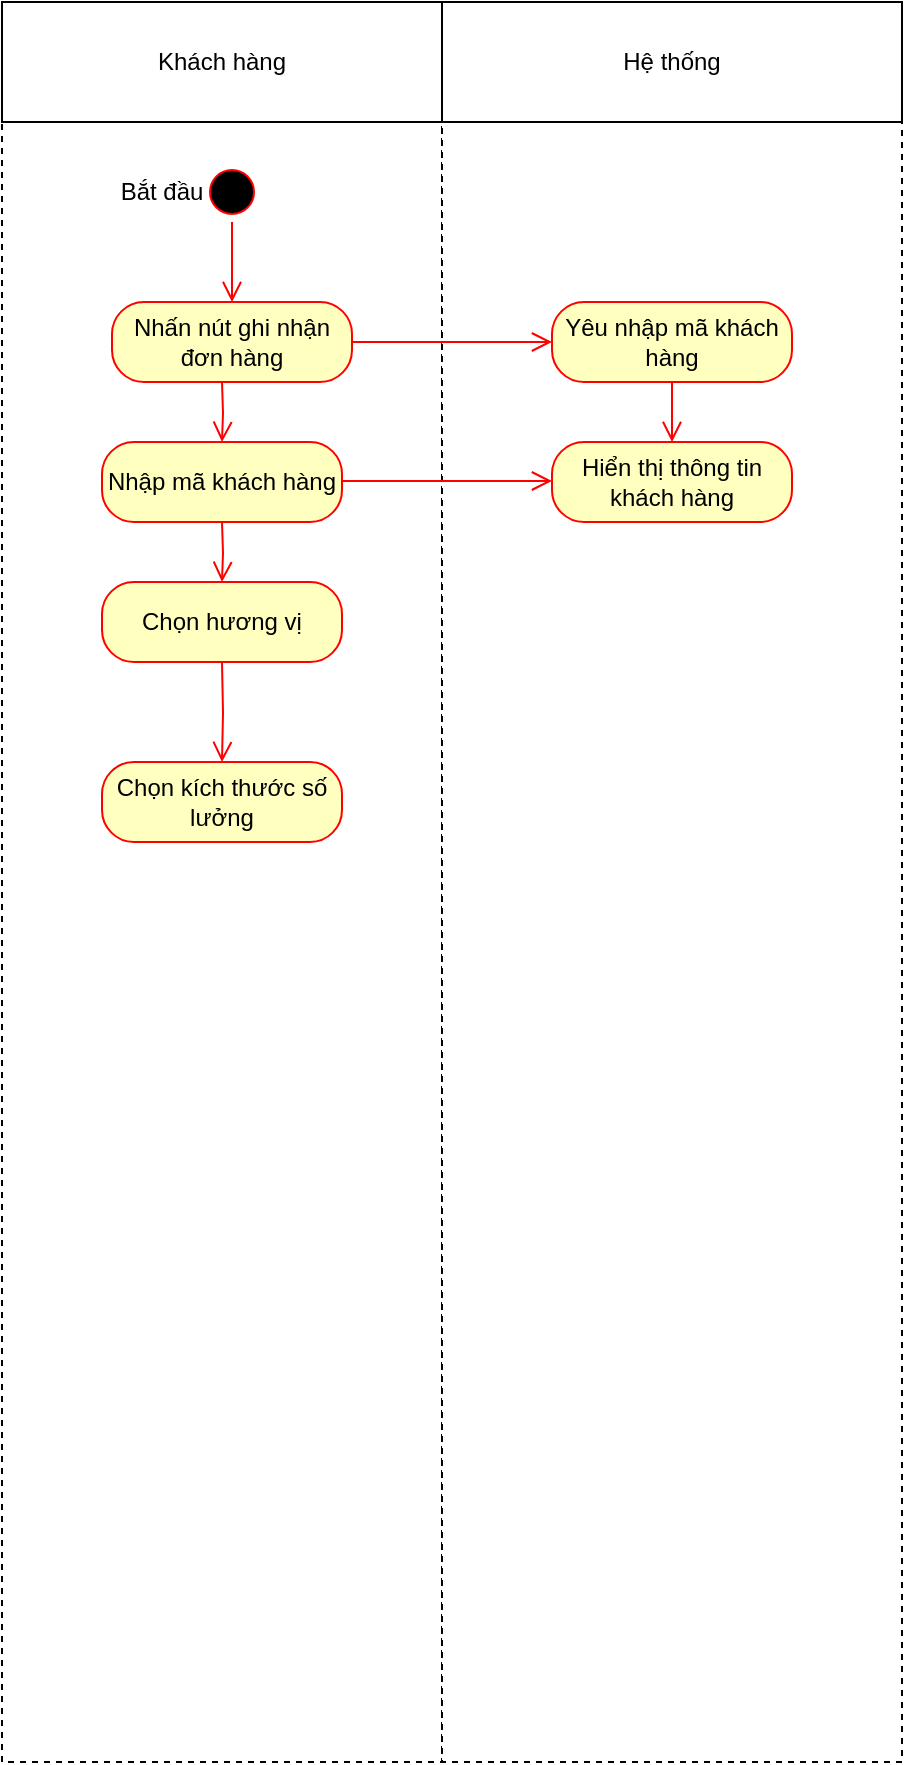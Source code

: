 <mxfile version="26.1.0">
  <diagram name="Page-1" id="uWLB2E14UyJ_3Qgu_-rW">
    <mxGraphModel dx="1434" dy="1872" grid="1" gridSize="10" guides="1" tooltips="1" connect="1" arrows="1" fold="1" page="1" pageScale="1" pageWidth="850" pageHeight="1100" math="0" shadow="0">
      <root>
        <mxCell id="0" />
        <mxCell id="1" parent="0" />
        <mxCell id="KQ-6GV_P0YDiarBW57qq-1" value="" style="rounded=0;whiteSpace=wrap;html=1;dashed=1;" vertex="1" parent="1">
          <mxGeometry x="40" y="40" width="220" height="820" as="geometry" />
        </mxCell>
        <mxCell id="KQ-6GV_P0YDiarBW57qq-2" value="" style="rounded=0;whiteSpace=wrap;html=1;dashed=1;" vertex="1" parent="1">
          <mxGeometry x="260" y="40" width="230" height="820" as="geometry" />
        </mxCell>
        <mxCell id="KQ-6GV_P0YDiarBW57qq-3" value="Khách hàng" style="rounded=0;whiteSpace=wrap;html=1;" vertex="1" parent="1">
          <mxGeometry x="40" y="-20" width="220" height="60" as="geometry" />
        </mxCell>
        <mxCell id="KQ-6GV_P0YDiarBW57qq-4" value="Hệ thống" style="rounded=0;whiteSpace=wrap;html=1;" vertex="1" parent="1">
          <mxGeometry x="260" y="-20" width="230" height="60" as="geometry" />
        </mxCell>
        <mxCell id="KQ-6GV_P0YDiarBW57qq-5" value="" style="ellipse;html=1;shape=startState;fillColor=#000000;strokeColor=#ff0000;" vertex="1" parent="1">
          <mxGeometry x="140" y="60" width="30" height="30" as="geometry" />
        </mxCell>
        <mxCell id="KQ-6GV_P0YDiarBW57qq-6" value="" style="edgeStyle=orthogonalEdgeStyle;html=1;verticalAlign=bottom;endArrow=open;endSize=8;strokeColor=#ff0000;rounded=0;entryX=0.5;entryY=0;entryDx=0;entryDy=0;" edge="1" source="KQ-6GV_P0YDiarBW57qq-5" parent="1" target="KQ-6GV_P0YDiarBW57qq-8">
          <mxGeometry relative="1" as="geometry">
            <mxPoint x="155" y="150" as="targetPoint" />
          </mxGeometry>
        </mxCell>
        <mxCell id="KQ-6GV_P0YDiarBW57qq-7" value="Bắt đầu" style="text;html=1;align=center;verticalAlign=middle;whiteSpace=wrap;rounded=0;" vertex="1" parent="1">
          <mxGeometry x="90" y="60" width="60" height="30" as="geometry" />
        </mxCell>
        <mxCell id="KQ-6GV_P0YDiarBW57qq-8" value="Nhấn nút ghi nhận đơn hàng" style="rounded=1;whiteSpace=wrap;html=1;arcSize=40;fontColor=#000000;fillColor=#ffffc0;strokeColor=#ff0000;" vertex="1" parent="1">
          <mxGeometry x="95" y="130" width="120" height="40" as="geometry" />
        </mxCell>
        <mxCell id="KQ-6GV_P0YDiarBW57qq-11" value="" style="edgeStyle=orthogonalEdgeStyle;html=1;verticalAlign=bottom;endArrow=open;endSize=8;strokeColor=#ff0000;rounded=0;entryX=0.5;entryY=0;entryDx=0;entryDy=0;" edge="1" parent="1" target="KQ-6GV_P0YDiarBW57qq-12">
          <mxGeometry relative="1" as="geometry">
            <mxPoint x="150" y="260" as="targetPoint" />
            <Array as="points" />
            <mxPoint x="150" y="170" as="sourcePoint" />
          </mxGeometry>
        </mxCell>
        <mxCell id="KQ-6GV_P0YDiarBW57qq-12" value="Nhập mã khách hàng" style="rounded=1;whiteSpace=wrap;html=1;arcSize=40;fontColor=#000000;fillColor=#ffffc0;strokeColor=#ff0000;" vertex="1" parent="1">
          <mxGeometry x="90" y="200" width="120" height="40" as="geometry" />
        </mxCell>
        <mxCell id="KQ-6GV_P0YDiarBW57qq-15" value="" style="edgeStyle=orthogonalEdgeStyle;html=1;verticalAlign=bottom;endArrow=open;endSize=8;strokeColor=#ff0000;rounded=0;entryX=0.5;entryY=0;entryDx=0;entryDy=0;" edge="1" parent="1" target="KQ-6GV_P0YDiarBW57qq-16">
          <mxGeometry relative="1" as="geometry">
            <mxPoint x="150" y="330" as="targetPoint" />
            <Array as="points" />
            <mxPoint x="150" y="240" as="sourcePoint" />
          </mxGeometry>
        </mxCell>
        <mxCell id="KQ-6GV_P0YDiarBW57qq-16" value="Chọn hương vị" style="rounded=1;whiteSpace=wrap;html=1;arcSize=40;fontColor=#000000;fillColor=#ffffc0;strokeColor=#ff0000;" vertex="1" parent="1">
          <mxGeometry x="90" y="270" width="120" height="40" as="geometry" />
        </mxCell>
        <mxCell id="KQ-6GV_P0YDiarBW57qq-18" value="" style="edgeStyle=orthogonalEdgeStyle;html=1;verticalAlign=bottom;endArrow=open;endSize=8;strokeColor=#ff0000;rounded=0;entryX=0.5;entryY=0;entryDx=0;entryDy=0;" edge="1" parent="1" target="KQ-6GV_P0YDiarBW57qq-19">
          <mxGeometry relative="1" as="geometry">
            <mxPoint x="150" y="400" as="targetPoint" />
            <Array as="points" />
            <mxPoint x="150" y="310" as="sourcePoint" />
          </mxGeometry>
        </mxCell>
        <mxCell id="KQ-6GV_P0YDiarBW57qq-19" value="Chọn kích thước số lưởng" style="rounded=1;whiteSpace=wrap;html=1;arcSize=40;fontColor=#000000;fillColor=#ffffc0;strokeColor=#ff0000;" vertex="1" parent="1">
          <mxGeometry x="90" y="360" width="120" height="40" as="geometry" />
        </mxCell>
        <mxCell id="KQ-6GV_P0YDiarBW57qq-20" value="Yêu nhập mã khách hàng" style="rounded=1;whiteSpace=wrap;html=1;arcSize=40;fontColor=#000000;fillColor=#ffffc0;strokeColor=#ff0000;" vertex="1" parent="1">
          <mxGeometry x="315" y="130" width="120" height="40" as="geometry" />
        </mxCell>
        <mxCell id="KQ-6GV_P0YDiarBW57qq-22" value="" style="edgeStyle=orthogonalEdgeStyle;html=1;verticalAlign=bottom;endArrow=open;endSize=8;strokeColor=#ff0000;rounded=0;entryX=0;entryY=0.5;entryDx=0;entryDy=0;exitX=1;exitY=0.5;exitDx=0;exitDy=0;" edge="1" parent="1" source="KQ-6GV_P0YDiarBW57qq-8" target="KQ-6GV_P0YDiarBW57qq-20">
          <mxGeometry relative="1" as="geometry">
            <mxPoint x="160" y="440" as="targetPoint" />
            <Array as="points" />
            <mxPoint x="160" y="320" as="sourcePoint" />
          </mxGeometry>
        </mxCell>
        <mxCell id="KQ-6GV_P0YDiarBW57qq-23" value="Hiển thị thông tin khách hàng" style="rounded=1;whiteSpace=wrap;html=1;arcSize=40;fontColor=#000000;fillColor=#ffffc0;strokeColor=#ff0000;" vertex="1" parent="1">
          <mxGeometry x="315" y="200" width="120" height="40" as="geometry" />
        </mxCell>
        <mxCell id="KQ-6GV_P0YDiarBW57qq-25" value="" style="edgeStyle=orthogonalEdgeStyle;html=1;verticalAlign=bottom;endArrow=open;endSize=8;strokeColor=#ff0000;rounded=0;exitX=0.5;exitY=1;exitDx=0;exitDy=0;entryX=0.5;entryY=0;entryDx=0;entryDy=0;" edge="1" parent="1" source="KQ-6GV_P0YDiarBW57qq-20" target="KQ-6GV_P0YDiarBW57qq-23">
          <mxGeometry relative="1" as="geometry">
            <mxPoint x="375" y="210" as="targetPoint" />
            <Array as="points" />
            <mxPoint x="160" y="320" as="sourcePoint" />
          </mxGeometry>
        </mxCell>
        <mxCell id="KQ-6GV_P0YDiarBW57qq-26" value="" style="edgeStyle=orthogonalEdgeStyle;html=1;verticalAlign=bottom;endArrow=open;endSize=8;strokeColor=#ff0000;rounded=0;exitX=1;exitY=0.5;exitDx=0;exitDy=0;" edge="1" parent="1" target="KQ-6GV_P0YDiarBW57qq-23">
          <mxGeometry relative="1" as="geometry">
            <mxPoint x="310" y="219.5" as="targetPoint" />
            <Array as="points" />
            <mxPoint x="210" y="219.5" as="sourcePoint" />
          </mxGeometry>
        </mxCell>
      </root>
    </mxGraphModel>
  </diagram>
</mxfile>
